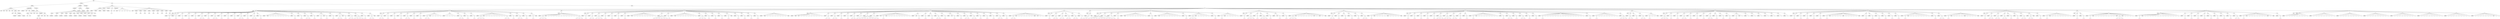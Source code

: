 graph Tree {
	"t0" [label = "TEI"];
	"t1" [label = "teiHeader"];
	"t2" [label = "fileDesc"];
	"t3" [label = "titleStmt"];
	"t4" [label = "title"];
	"t5" [label = "title"];
	"t6" [label = "title"];
	"t7" [label = "title"];
	"t8" [label = "title"];
	"t9" [label = "author"];
	"t10" [label = "idno"];
	"t11" [label = "idno"];
	"t12" [label = "persName"];
	"t13" [label = "forename"];
	"t14" [label = "nameLink"];
	"t15" [label = "surname"];
	"t16" [label = "editor"];
	"t17" [label = "publicationStmt"];
	"t18" [label = "publisher"];
	"t19" [label = "idno"];
	"t20" [label = "idno"];
	"t21" [label = "availability"];
	"t22" [label = "licence"];
	"t23" [label = "ab"];
	"t24" [label = "ref"];
	"t25" [label = "sourceDesc"];
	"t26" [label = "bibl"];
	"t27" [label = "name"];
	"t28" [label = "idno"];
	"t29" [label = "idno"];
	"t30" [label = "availability"];
	"t31" [label = "licence"];
	"t32" [label = "ab"];
	"t33" [label = "ref"];
	"t34" [label = "bibl"];
	"t35" [label = "date"];
	"t36" [label = "date"];
	"t37" [label = "idno"];
	"t38" [label = "profileDesc"];
	"t39" [label = "particDesc"];
	"t40" [label = "listPerson"];
	"t41" [label = "person"];
	"t42" [label = "persName"];
	"t43" [label = "person"];
	"t44" [label = "persName"];
	"t45" [label = "person"];
	"t46" [label = "persName"];
	"t47" [label = "person"];
	"t48" [label = "persName"];
	"t49" [label = "person"];
	"t50" [label = "persName"];
	"t51" [label = "person"];
	"t52" [label = "persName"];
	"t53" [label = "person"];
	"t54" [label = "persName"];
	"t55" [label = "person"];
	"t56" [label = "persName"];
	"t57" [label = "person"];
	"t58" [label = "persName"];
	"t59" [label = "person"];
	"t60" [label = "persName"];
	"t61" [label = "textClass"];
	"t62" [label = "keywords"];
	"t63" [label = "term"];
	"t64" [label = "term"];
	"t65" [label = "classCode"];
	"t66" [label = "revisionDesc"];
	"t67" [label = "listChange"];
	"t68" [label = "change"];
	"t69" [label = "text"];
	"t70" [label = "front"];
	"t71" [label = "docTitle"];
	"t72" [label = "titlePart"];
	"t73" [label = "titlePart"];
	"t74" [label = "titlePart"];
	"t75" [label = "titlePart"];
	"t76" [label = "titlePart"];
	"t77" [label = "docDate"];
	"t78" [label = "docAuthor"];
	"t79" [label = "div"];
	"t80" [label = "div"];
	"t81" [label = "p"];
	"t82" [label = "performance"];
	"t83" [label = "ab"];
	"t84" [label = "div"];
	"t85" [label = "head"];
	"t86" [label = "p"];
	"t87" [label = "p"];
	"t88" [label = "p"];
	"t89" [label = "p"];
	"t90" [label = "p"];
	"t91" [label = "castList"];
	"t92" [label = "head"];
	"t93" [label = "castItem"];
	"t94" [label = "role"];
	"t95" [label = "castItem"];
	"t96" [label = "role"];
	"t97" [label = "castItem"];
	"t98" [label = "role"];
	"t99" [label = "castItem"];
	"t100" [label = "role"];
	"t101" [label = "castItem"];
	"t102" [label = "role"];
	"t103" [label = "castItem"];
	"t104" [label = "role"];
	"t105" [label = "castItem"];
	"t106" [label = "role"];
	"t107" [label = "castItem"];
	"t108" [label = "role"];
	"t109" [label = "castItem"];
	"t110" [label = "role"];
	"t111" [label = "body"];
	"t112" [label = "div"];
	"t113" [label = "head"];
	"t114" [label = "div"];
	"t115" [label = "head"];
	"t116" [label = "sp"];
	"t117" [label = "speaker"];
	"t118" [label = "p"];
	"t119" [label = "s"];
	"t120" [label = "sp"];
	"t121" [label = "speaker"];
	"t122" [label = "p"];
	"t123" [label = "s"];
	"t124" [label = "sp"];
	"t125" [label = "speaker"];
	"t126" [label = "p"];
	"t127" [label = "s"];
	"t128" [label = "sp"];
	"t129" [label = "speaker"];
	"t130" [label = "p"];
	"t131" [label = "s"];
	"t132" [label = "sp"];
	"t133" [label = "speaker"];
	"t134" [label = "p"];
	"t135" [label = "s"];
	"t136" [label = "sp"];
	"t137" [label = "speaker"];
	"t138" [label = "p"];
	"t139" [label = "s"];
	"t140" [label = "s"];
	"t141" [label = "sp"];
	"t142" [label = "speaker"];
	"t143" [label = "p"];
	"t144" [label = "s"];
	"t145" [label = "sp"];
	"t146" [label = "speaker"];
	"t147" [label = "p"];
	"t148" [label = "s"];
	"t149" [label = "s"];
	"t150" [label = "sp"];
	"t151" [label = "speaker"];
	"t152" [label = "p"];
	"t153" [label = "s"];
	"t154" [label = "sp"];
	"t155" [label = "speaker"];
	"t156" [label = "p"];
	"t157" [label = "s"];
	"t158" [label = "sp"];
	"t159" [label = "speaker"];
	"t160" [label = "p"];
	"t161" [label = "s"];
	"t162" [label = "sp"];
	"t163" [label = "speaker"];
	"t164" [label = "p"];
	"t165" [label = "s"];
	"t166" [label = "s"];
	"t167" [label = "sp"];
	"t168" [label = "speaker"];
	"t169" [label = "p"];
	"t170" [label = "s"];
	"t171" [label = "sp"];
	"t172" [label = "speaker"];
	"t173" [label = "p"];
	"t174" [label = "s"];
	"t175" [label = "s"];
	"t176" [label = "sp"];
	"t177" [label = "speaker"];
	"t178" [label = "p"];
	"t179" [label = "s"];
	"t180" [label = "sp"];
	"t181" [label = "speaker"];
	"t182" [label = "stage"];
	"t183" [label = "l"];
	"t184" [label = "l"];
	"t185" [label = "l"];
	"t186" [label = "l"];
	"t187" [label = "l"];
	"t188" [label = "l"];
	"t189" [label = "l"];
	"t190" [label = "l"];
	"t191" [label = "sp"];
	"t192" [label = "speaker"];
	"t193" [label = "p"];
	"t194" [label = "s"];
	"t195" [label = "sp"];
	"t196" [label = "speaker"];
	"t197" [label = "p"];
	"t198" [label = "s"];
	"t199" [label = "sp"];
	"t200" [label = "speaker"];
	"t201" [label = "p"];
	"t202" [label = "s"];
	"t203" [label = "s"];
	"t204" [label = "sp"];
	"t205" [label = "speaker"];
	"t206" [label = "p"];
	"t207" [label = "s"];
	"t208" [label = "sp"];
	"t209" [label = "speaker"];
	"t210" [label = "p"];
	"t211" [label = "s"];
	"t212" [label = "stage"];
	"t213" [label = "p"];
	"t214" [label = "s"];
	"t215" [label = "sp"];
	"t216" [label = "speaker"];
	"t217" [label = "p"];
	"t218" [label = "s"];
	"t219" [label = "sp"];
	"t220" [label = "speaker"];
	"t221" [label = "p"];
	"t222" [label = "s"];
	"t223" [label = "s"];
	"t224" [label = "stage"];
	"t225" [label = "p"];
	"t226" [label = "s"];
	"t227" [label = "sp"];
	"t228" [label = "speaker"];
	"t229" [label = "p"];
	"t230" [label = "s"];
	"t231" [label = "s"];
	"t232" [label = "sp"];
	"t233" [label = "speaker"];
	"t234" [label = "p"];
	"t235" [label = "s"];
	"t236" [label = "s"];
	"t237" [label = "s"];
	"t238" [label = "s"];
	"t239" [label = "sp"];
	"t240" [label = "speaker"];
	"t241" [label = "p"];
	"t242" [label = "s"];
	"t243" [label = "sp"];
	"t244" [label = "speaker"];
	"t245" [label = "p"];
	"t246" [label = "s"];
	"t247" [label = "s"];
	"t248" [label = "stage"];
	"t249" [label = "div"];
	"t250" [label = "head"];
	"t251" [label = "sp"];
	"t252" [label = "speaker"];
	"t253" [label = "p"];
	"t254" [label = "s"];
	"t255" [label = "s"];
	"t256" [label = "sp"];
	"t257" [label = "speaker"];
	"t258" [label = "p"];
	"t259" [label = "s"];
	"t260" [label = "sp"];
	"t261" [label = "speaker"];
	"t262" [label = "p"];
	"t263" [label = "s"];
	"t264" [label = "sp"];
	"t265" [label = "speaker"];
	"t266" [label = "p"];
	"t267" [label = "s"];
	"t268" [label = "sp"];
	"t269" [label = "speaker"];
	"t270" [label = "p"];
	"t271" [label = "s"];
	"t272" [label = "s"];
	"t273" [label = "sp"];
	"t274" [label = "speaker"];
	"t275" [label = "p"];
	"t276" [label = "s"];
	"t277" [label = "sp"];
	"t278" [label = "speaker"];
	"t279" [label = "p"];
	"t280" [label = "s"];
	"t281" [label = "sp"];
	"t282" [label = "speaker"];
	"t283" [label = "p"];
	"t284" [label = "s"];
	"t285" [label = "s"];
	"t286" [label = "stage"];
	"t287" [label = "l"];
	"t288" [label = "l"];
	"t289" [label = "l"];
	"t290" [label = "l"];
	"t291" [label = "sp"];
	"t292" [label = "speaker"];
	"t293" [label = "l"];
	"t294" [label = "l"];
	"t295" [label = "l"];
	"t296" [label = "l"];
	"t297" [label = "sp"];
	"t298" [label = "speaker"];
	"t299" [label = "p"];
	"t300" [label = "s"];
	"t301" [label = "s"];
	"t302" [label = "sp"];
	"t303" [label = "speaker"];
	"t304" [label = "p"];
	"t305" [label = "s"];
	"t306" [label = "sp"];
	"t307" [label = "speaker"];
	"t308" [label = "p"];
	"t309" [label = "s"];
	"t310" [label = "sp"];
	"t311" [label = "speaker"];
	"t312" [label = "p"];
	"t313" [label = "s"];
	"t314" [label = "s"];
	"t315" [label = "s"];
	"t316" [label = "stage"];
	"t317" [label = "l"];
	"t318" [label = "l"];
	"t319" [label = "l"];
	"t320" [label = "l"];
	"t321" [label = "l"];
	"t322" [label = "l"];
	"t323" [label = "l"];
	"t324" [label = "l"];
	"t325" [label = "p"];
	"t326" [label = "s"];
	"t327" [label = "s"];
	"t328" [label = "sp"];
	"t329" [label = "speaker"];
	"t330" [label = "p"];
	"t331" [label = "s"];
	"t332" [label = "sp"];
	"t333" [label = "speaker"];
	"t334" [label = "p"];
	"t335" [label = "s"];
	"t336" [label = "s"];
	"t337" [label = "sp"];
	"t338" [label = "speaker"];
	"t339" [label = "p"];
	"t340" [label = "s"];
	"t341" [label = "sp"];
	"t342" [label = "speaker"];
	"t343" [label = "p"];
	"t344" [label = "s"];
	"t345" [label = "stage"];
	"t346" [label = "div"];
	"t347" [label = "head"];
	"t348" [label = "sp"];
	"t349" [label = "speaker"];
	"t350" [label = "p"];
	"t351" [label = "s"];
	"t352" [label = "s"];
	"t353" [label = "s"];
	"t354" [label = "stage"];
	"t355" [label = "l"];
	"t356" [label = "l"];
	"t357" [label = "l"];
	"t358" [label = "l"];
	"t359" [label = "l"];
	"t360" [label = "l"];
	"t361" [label = "l"];
	"t362" [label = "l"];
	"t363" [label = "l"];
	"t364" [label = "l"];
	"t365" [label = "l"];
	"t366" [label = "l"];
	"t367" [label = "p"];
	"t368" [label = "s"];
	"t369" [label = "s"];
	"t370" [label = "s"];
	"t371" [label = "div"];
	"t372" [label = "head"];
	"t373" [label = "sp"];
	"t374" [label = "speaker"];
	"t375" [label = "p"];
	"t376" [label = "s"];
	"t377" [label = "sp"];
	"t378" [label = "speaker"];
	"t379" [label = "p"];
	"t380" [label = "s"];
	"t381" [label = "s"];
	"t382" [label = "sp"];
	"t383" [label = "speaker"];
	"t384" [label = "p"];
	"t385" [label = "s"];
	"t386" [label = "s"];
	"t387" [label = "s"];
	"t388" [label = "sp"];
	"t389" [label = "speaker"];
	"t390" [label = "p"];
	"t391" [label = "s"];
	"t392" [label = "sp"];
	"t393" [label = "speaker"];
	"t394" [label = "p"];
	"t395" [label = "s"];
	"t396" [label = "sp"];
	"t397" [label = "speaker"];
	"t398" [label = "p"];
	"t399" [label = "s"];
	"t400" [label = "sp"];
	"t401" [label = "speaker"];
	"t402" [label = "p"];
	"t403" [label = "s"];
	"t404" [label = "sp"];
	"t405" [label = "speaker"];
	"t406" [label = "stage"];
	"t407" [label = "l"];
	"t408" [label = "l"];
	"t409" [label = "l"];
	"t410" [label = "l"];
	"t411" [label = "l"];
	"t412" [label = "l"];
	"t413" [label = "l"];
	"t414" [label = "l"];
	"t415" [label = "l"];
	"t416" [label = "sp"];
	"t417" [label = "speaker"];
	"t418" [label = "p"];
	"t419" [label = "s"];
	"t420" [label = "s"];
	"t421" [label = "s"];
	"t422" [label = "s"];
	"t423" [label = "s"];
	"t424" [label = "s"];
	"t425" [label = "sp"];
	"t426" [label = "speaker"];
	"t427" [label = "p"];
	"t428" [label = "s"];
	"t429" [label = "sp"];
	"t430" [label = "speaker"];
	"t431" [label = "stage"];
	"t432" [label = "l"];
	"t433" [label = "l"];
	"t434" [label = "l"];
	"t435" [label = "l"];
	"t436" [label = "l"];
	"t437" [label = "l"];
	"t438" [label = "l"];
	"t439" [label = "l"];
	"t440" [label = "sp"];
	"t441" [label = "speaker"];
	"t442" [label = "p"];
	"t443" [label = "s"];
	"t444" [label = "s"];
	"t445" [label = "s"];
	"t446" [label = "sp"];
	"t447" [label = "speaker"];
	"t448" [label = "p"];
	"t449" [label = "s"];
	"t450" [label = "sp"];
	"t451" [label = "speaker"];
	"t452" [label = "p"];
	"t453" [label = "s"];
	"t454" [label = "sp"];
	"t455" [label = "speaker"];
	"t456" [label = "p"];
	"t457" [label = "s"];
	"t458" [label = "sp"];
	"t459" [label = "speaker"];
	"t460" [label = "p"];
	"t461" [label = "s"];
	"t462" [label = "stage"];
	"t463" [label = "sp"];
	"t464" [label = "speaker"];
	"t465" [label = "p"];
	"t466" [label = "s"];
	"t467" [label = "sp"];
	"t468" [label = "speaker"];
	"t469" [label = "p"];
	"t470" [label = "s"];
	"t471" [label = "sp"];
	"t472" [label = "speaker"];
	"t473" [label = "p"];
	"t474" [label = "s"];
	"t475" [label = "sp"];
	"t476" [label = "speaker"];
	"t477" [label = "p"];
	"t478" [label = "s"];
	"t479" [label = "sp"];
	"t480" [label = "speaker"];
	"t481" [label = "stage"];
	"t482" [label = "l"];
	"t483" [label = "l"];
	"t484" [label = "l"];
	"t485" [label = "l"];
	"t486" [label = "l"];
	"t487" [label = "l"];
	"t488" [label = "l"];
	"t489" [label = "l"];
	"t490" [label = "stage"];
	"t491" [label = "div"];
	"t492" [label = "head"];
	"t493" [label = "sp"];
	"t494" [label = "speaker"];
	"t495" [label = "stage"];
	"t496" [label = "note"];
	"t497" [label = "l"];
	"t498" [label = "l"];
	"t499" [label = "l"];
	"t500" [label = "l"];
	"t501" [label = "l"];
	"t502" [label = "l"];
	"t503" [label = "l"];
	"t504" [label = "l"];
	"t505" [label = "l"];
	"t506" [label = "sp"];
	"t507" [label = "speaker"];
	"t508" [label = "p"];
	"t509" [label = "s"];
	"t510" [label = "s"];
	"t511" [label = "sp"];
	"t512" [label = "speaker"];
	"t513" [label = "p"];
	"t514" [label = "s"];
	"t515" [label = "s"];
	"t516" [label = "sp"];
	"t517" [label = "speaker"];
	"t518" [label = "p"];
	"t519" [label = "s"];
	"t520" [label = "sp"];
	"t521" [label = "speaker"];
	"t522" [label = "p"];
	"t523" [label = "s"];
	"t524" [label = "sp"];
	"t525" [label = "speaker"];
	"t526" [label = "p"];
	"t527" [label = "s"];
	"t528" [label = "s"];
	"t529" [label = "sp"];
	"t530" [label = "speaker"];
	"t531" [label = "p"];
	"t532" [label = "s"];
	"t533" [label = "sp"];
	"t534" [label = "speaker"];
	"t535" [label = "p"];
	"t536" [label = "s"];
	"t537" [label = "s"];
	"t538" [label = "s"];
	"t539" [label = "s"];
	"t540" [label = "s"];
	"t541" [label = "s"];
	"t542" [label = "s"];
	"t543" [label = "sp"];
	"t544" [label = "speaker"];
	"t545" [label = "p"];
	"t546" [label = "s"];
	"t547" [label = "sp"];
	"t548" [label = "speaker"];
	"t549" [label = "note"];
	"t550" [label = "p"];
	"t551" [label = "s"];
	"t552" [label = "stage"];
	"t553" [label = "l"];
	"t554" [label = "l"];
	"t555" [label = "l"];
	"t556" [label = "l"];
	"t557" [label = "l"];
	"t558" [label = "l"];
	"t559" [label = "l"];
	"t560" [label = "l"];
	"t561" [label = "l"];
	"t562" [label = "sp"];
	"t563" [label = "speaker"];
	"t564" [label = "note"];
	"t565" [label = "p"];
	"t566" [label = "s"];
	"t567" [label = "sp"];
	"t568" [label = "speaker"];
	"t569" [label = "p"];
	"t570" [label = "s"];
	"t571" [label = "sp"];
	"t572" [label = "speaker"];
	"t573" [label = "p"];
	"t574" [label = "s"];
	"t575" [label = "sp"];
	"t576" [label = "speaker"];
	"t577" [label = "p"];
	"t578" [label = "s"];
	"t579" [label = "s"];
	"t580" [label = "sp"];
	"t581" [label = "speaker"];
	"t582" [label = "p"];
	"t583" [label = "s"];
	"t584" [label = "sp"];
	"t585" [label = "speaker"];
	"t586" [label = "note"];
	"t587" [label = "p"];
	"t588" [label = "s"];
	"t589" [label = "sp"];
	"t590" [label = "speaker"];
	"t591" [label = "p"];
	"t592" [label = "s"];
	"t593" [label = "sp"];
	"t594" [label = "speaker"];
	"t595" [label = "p"];
	"t596" [label = "s"];
	"t597" [label = "s"];
	"t598" [label = "sp"];
	"t599" [label = "speaker"];
	"t600" [label = "p"];
	"t601" [label = "s"];
	"t602" [label = "s"];
	"t603" [label = "sp"];
	"t604" [label = "speaker"];
	"t605" [label = "p"];
	"t606" [label = "s"];
	"t607" [label = "sp"];
	"t608" [label = "speaker"];
	"t609" [label = "p"];
	"t610" [label = "s"];
	"t611" [label = "sp"];
	"t612" [label = "speaker"];
	"t613" [label = "p"];
	"t614" [label = "s"];
	"t615" [label = "sp"];
	"t616" [label = "speaker"];
	"t617" [label = "p"];
	"t618" [label = "s"];
	"t619" [label = "s"];
	"t620" [label = "sp"];
	"t621" [label = "speaker"];
	"t622" [label = "p"];
	"t623" [label = "s"];
	"t624" [label = "sp"];
	"t625" [label = "speaker"];
	"t626" [label = "p"];
	"t627" [label = "s"];
	"t628" [label = "s"];
	"t629" [label = "stage"];
	"t630" [label = "l"];
	"t631" [label = "l"];
	"t632" [label = "l"];
	"t633" [label = "l"];
	"t634" [label = "l"];
	"t635" [label = "l"];
	"t636" [label = "stage"];
	"t637" [label = "note"];
	"t638" [label = "l"];
	"t639" [label = "l"];
	"t640" [label = "div"];
	"t641" [label = "head"];
	"t642" [label = "sp"];
	"t643" [label = "speaker"];
	"t644" [label = "p"];
	"t645" [label = "s"];
	"t646" [label = "sp"];
	"t647" [label = "speaker"];
	"t648" [label = "p"];
	"t649" [label = "s"];
	"t650" [label = "s"];
	"t651" [label = "sp"];
	"t652" [label = "speaker"];
	"t653" [label = "p"];
	"t654" [label = "s"];
	"t655" [label = "s"];
	"t656" [label = "sp"];
	"t657" [label = "speaker"];
	"t658" [label = "p"];
	"t659" [label = "s"];
	"t660" [label = "s"];
	"t661" [label = "sp"];
	"t662" [label = "speaker"];
	"t663" [label = "p"];
	"t664" [label = "s"];
	"t665" [label = "s"];
	"t666" [label = "sp"];
	"t667" [label = "speaker"];
	"t668" [label = "p"];
	"t669" [label = "s"];
	"t670" [label = "div"];
	"t671" [label = "head"];
	"t672" [label = "sp"];
	"t673" [label = "speaker"];
	"t674" [label = "p"];
	"t675" [label = "s"];
	"t676" [label = "s"];
	"t677" [label = "stage"];
	"t678" [label = "div"];
	"t679" [label = "head"];
	"t680" [label = "sp"];
	"t681" [label = "speaker"];
	"t682" [label = "p"];
	"t683" [label = "s"];
	"t684" [label = "s"];
	"t685" [label = "s"];
	"t686" [label = "s"];
	"t687" [label = "s"];
	"t688" [label = "s"];
	"t689" [label = "s"];
	"t690" [label = "s"];
	"t691" [label = "sp"];
	"t692" [label = "speaker"];
	"t693" [label = "p"];
	"t694" [label = "s"];
	"t695" [label = "s"];
	"t696" [label = "sp"];
	"t697" [label = "speaker"];
	"t698" [label = "p"];
	"t699" [label = "s"];
	"t700" [label = "sp"];
	"t701" [label = "speaker"];
	"t702" [label = "p"];
	"t703" [label = "s"];
	"t704" [label = "sp"];
	"t705" [label = "speaker"];
	"t706" [label = "stage"];
	"t707" [label = "l"];
	"t708" [label = "l"];
	"t709" [label = "l"];
	"t710" [label = "l"];
	"t711" [label = "l"];
	"t712" [label = "l"];
	"t713" [label = "l"];
	"t714" [label = "l"];
	"t715" [label = "sp"];
	"t716" [label = "speaker"];
	"t717" [label = "p"];
	"t718" [label = "s"];
	"t719" [label = "sp"];
	"t720" [label = "speaker"];
	"t721" [label = "stage"];
	"t722" [label = "l"];
	"t723" [label = "l"];
	"t724" [label = "l"];
	"t725" [label = "l"];
	"t726" [label = "l"];
	"t727" [label = "l"];
	"t728" [label = "l"];
	"t729" [label = "l"];
	"t730" [label = "sp"];
	"t731" [label = "speaker"];
	"t732" [label = "p"];
	"t733" [label = "s"];
	"t734" [label = "sp"];
	"t735" [label = "speaker"];
	"t736" [label = "p"];
	"t737" [label = "s"];
	"t738" [label = "s"];
	"t739" [label = "s"];
	"t740" [label = "stage"];
	"t741" [label = "l"];
	"t742" [label = "l"];
	"t743" [label = "l"];
	"t744" [label = "l"];
	"t745" [label = "l"];
	"t746" [label = "sp"];
	"t747" [label = "speaker"];
	"t748" [label = "p"];
	"t749" [label = "s"];
	"t750" [label = "sp"];
	"t751" [label = "speaker"];
	"t752" [label = "p"];
	"t753" [label = "s"];
	"t754" [label = "stage"];
	"t755" [label = "l"];
	"t756" [label = "l"];
	"t757" [label = "l"];
	"t758" [label = "l"];
	"t759" [label = "l"];
	"t760" [label = "div"];
	"t761" [label = "head"];
	"t762" [label = "sp"];
	"t763" [label = "speaker"];
	"t764" [label = "p"];
	"t765" [label = "s"];
	"t766" [label = "sp"];
	"t767" [label = "speaker"];
	"t768" [label = "p"];
	"t769" [label = "s"];
	"t770" [label = "s"];
	"t771" [label = "s"];
	"t772" [label = "sp"];
	"t773" [label = "speaker"];
	"t774" [label = "p"];
	"t775" [label = "s"];
	"t776" [label = "sp"];
	"t777" [label = "speaker"];
	"t778" [label = "p"];
	"t779" [label = "s"];
	"t780" [label = "s"];
	"t781" [label = "s"];
	"t782" [label = "sp"];
	"t783" [label = "speaker"];
	"t784" [label = "p"];
	"t785" [label = "s"];
	"t786" [label = "sp"];
	"t787" [label = "speaker"];
	"t788" [label = "note"];
	"t789" [label = "p"];
	"t790" [label = "s"];
	"t791" [label = "sp"];
	"t792" [label = "speaker"];
	"t793" [label = "p"];
	"t794" [label = "s"];
	"t795" [label = "sp"];
	"t796" [label = "speaker"];
	"t797" [label = "p"];
	"t798" [label = "s"];
	"t799" [label = "s"];
	"t800" [label = "s"];
	"t801" [label = "stage"];
	"t802" [label = "l"];
	"t803" [label = "l"];
	"t804" [label = "l"];
	"t805" [label = "l"];
	"t806" [label = "l"];
	"t807" [label = "l"];
	"t808" [label = "note"];
	"t809" [label = "l"];
	"t810" [label = "stage"];
	"t811" [label = "l"];
	"t812" [label = "stage"];
	"t813" [label = "div"];
	"t814" [label = "head"];
	"t815" [label = "sp"];
	"t816" [label = "speaker"];
	"t817" [label = "p"];
	"t818" [label = "s"];
	"t819" [label = "s"];
	"t820" [label = "sp"];
	"t821" [label = "speaker"];
	"t822" [label = "p"];
	"t823" [label = "s"];
	"t824" [label = "sp"];
	"t825" [label = "speaker"];
	"t826" [label = "p"];
	"t827" [label = "s"];
	"t828" [label = "sp"];
	"t829" [label = "speaker"];
	"t830" [label = "p"];
	"t831" [label = "s"];
	"t832" [label = "sp"];
	"t833" [label = "speaker"];
	"t834" [label = "p"];
	"t835" [label = "s"];
	"t836" [label = "sp"];
	"t837" [label = "speaker"];
	"t838" [label = "p"];
	"t839" [label = "s"];
	"t840" [label = "s"];
	"t841" [label = "sp"];
	"t842" [label = "speaker"];
	"t843" [label = "p"];
	"t844" [label = "s"];
	"t845" [label = "stage"];
	"t846" [label = "l"];
	"t847" [label = "l"];
	"t848" [label = "l"];
	"t849" [label = "l"];
	"t850" [label = "stage"];
	"t851" [label = "l"];
	"t852" [label = "l"];
	"t853" [label = "l"];
	"t854" [label = "l"];
	"t855" [label = "stage"];
	"t856" [label = "div"];
	"t857" [label = "head"];
	"t858" [label = "sp"];
	"t859" [label = "speaker"];
	"t860" [label = "p"];
	"t861" [label = "s"];
	"t862" [label = "sp"];
	"t863" [label = "speaker"];
	"t864" [label = "p"];
	"t865" [label = "s"];
	"t866" [label = "sp"];
	"t867" [label = "speaker"];
	"t868" [label = "p"];
	"t869" [label = "s"];
	"t870" [label = "sp"];
	"t871" [label = "speaker"];
	"t872" [label = "p"];
	"t873" [label = "s"];
	"t874" [label = "sp"];
	"t875" [label = "speaker"];
	"t876" [label = "p"];
	"t877" [label = "s"];
	"t878" [label = "sp"];
	"t879" [label = "speaker"];
	"t880" [label = "p"];
	"t881" [label = "s"];
	"t882" [label = "s"];
	"t883" [label = "s"];
	"t884" [label = "sp"];
	"t885" [label = "speaker"];
	"t886" [label = "p"];
	"t887" [label = "s"];
	"t888" [label = "s"];
	"t889" [label = "s"];
	"t890" [label = "sp"];
	"t891" [label = "speaker"];
	"t892" [label = "p"];
	"t893" [label = "s"];
	"t894" [label = "s"];
	"t895" [label = "sp"];
	"t896" [label = "speaker"];
	"t897" [label = "p"];
	"t898" [label = "s"];
	"t899" [label = "sp"];
	"t900" [label = "speaker"];
	"t901" [label = "p"];
	"t902" [label = "s"];
	"t903" [label = "sp"];
	"t904" [label = "speaker"];
	"t905" [label = "p"];
	"t906" [label = "s"];
	"t907" [label = "stage"];
	"t908" [label = "l"];
	"t909" [label = "l"];
	"t910" [label = "l"];
	"t911" [label = "l"];
	"t912" [label = "l"];
	"t913" [label = "l"];
	"t914" [label = "l"];
	"t915" [label = "l"];
	"t916" [label = "sp"];
	"t917" [label = "speaker"];
	"t918" [label = "p"];
	"t919" [label = "s"];
	"t920" [label = "sp"];
	"t921" [label = "speaker"];
	"t922" [label = "p"];
	"t923" [label = "s"];
	"t924" [label = "s"];
	"t925" [label = "sp"];
	"t926" [label = "speaker"];
	"t927" [label = "p"];
	"t928" [label = "s"];
	"t929" [label = "sp"];
	"t930" [label = "speaker"];
	"t931" [label = "p"];
	"t932" [label = "s"];
	"t933" [label = "s"];
	"t934" [label = "sp"];
	"t935" [label = "speaker"];
	"t936" [label = "p"];
	"t937" [label = "s"];
	"t938" [label = "sp"];
	"t939" [label = "speaker"];
	"t940" [label = "p"];
	"t941" [label = "s"];
	"t942" [label = "sp"];
	"t943" [label = "speaker"];
	"t944" [label = "p"];
	"t945" [label = "s"];
	"t946" [label = "l"];
	"t947" [label = "l"];
	"t948" [label = "l"];
	"t949" [label = "l"];
	"t950" [label = "l"];
	"t951" [label = "l"];
	"t952" [label = "l"];
	"t953" [label = "l"];
	"t954" [label = "l"];
	"t955" [label = "l"];
	"t956" [label = "l"];
	"t957" [label = "l"];
	"t958" [label = "l"];
	"t959" [label = "l"];
	"t960" [label = "l"];
	"t961" [label = "l"];
	"t962" [label = "sp"];
	"t963" [label = "speaker"];
	"t964" [label = "p"];
	"t965" [label = "s"];
	"t966" [label = "sp"];
	"t967" [label = "speaker"];
	"t968" [label = "p"];
	"t969" [label = "s"];
	"t970" [label = "l"];
	"t971" [label = "l"];
	"t972" [label = "l"];
	"t973" [label = "l"];
	"t974" [label = "l"];
	"t975" [label = "l"];
	"t976" [label = "l"];
	"t977" [label = "l"];
	"t978" [label = "sp"];
	"t979" [label = "speaker"];
	"t980" [label = "p"];
	"t981" [label = "s"];
	"t982" [label = "s"];
	"t983" [label = "s"];
	"t984" [label = "div"];
	"t985" [label = "head"];
	"t986" [label = "sp"];
	"t987" [label = "speaker"];
	"t988" [label = "p"];
	"t989" [label = "s"];
	"t990" [label = "s"];
	"t991" [label = "sp"];
	"t992" [label = "speaker"];
	"t993" [label = "p"];
	"t994" [label = "s"];
	"t995" [label = "sp"];
	"t996" [label = "speaker"];
	"t997" [label = "p"];
	"t998" [label = "s"];
	"t999" [label = "s"];
	"t1000" [label = "sp"];
	"t1001" [label = "speaker"];
	"t1002" [label = "p"];
	"t1003" [label = "s"];
	"t1004" [label = "l"];
	"t1005" [label = "l"];
	"t1006" [label = "stage"];
	"t1007" [label = "div"];
	"t1008" [label = "head"];
	"t1009" [label = "sp"];
	"t1010" [label = "speaker"];
	"t1011" [label = "p"];
	"t1012" [label = "s"];
	"t1013" [label = "s"];
	"t1014" [label = "s"];
	"t1015" [label = "sp"];
	"t1016" [label = "speaker"];
	"t1017" [label = "p"];
	"t1018" [label = "s"];
	"t1019" [label = "sp"];
	"t1020" [label = "speaker"];
	"t1021" [label = "p"];
	"t1022" [label = "s"];
	"t1023" [label = "sp"];
	"t1024" [label = "speaker"];
	"t1025" [label = "p"];
	"t1026" [label = "s"];
	"t1027" [label = "s"];
	"t1028" [label = "sp"];
	"t1029" [label = "speaker"];
	"t1030" [label = "p"];
	"t1031" [label = "s"];
	"t1032" [label = "sp"];
	"t1033" [label = "speaker"];
	"t1034" [label = "p"];
	"t1035" [label = "s"];
	"t1036" [label = "sp"];
	"t1037" [label = "speaker"];
	"t1038" [label = "p"];
	"t1039" [label = "s"];
	"t1040" [label = "sp"];
	"t1041" [label = "speaker"];
	"t1042" [label = "p"];
	"t1043" [label = "s"];
	"t1044" [label = "s"];
	"t1045" [label = "sp"];
	"t1046" [label = "speaker"];
	"t1047" [label = "p"];
	"t1048" [label = "s"];
	"t1049" [label = "sp"];
	"t1050" [label = "speaker"];
	"t1051" [label = "p"];
	"t1052" [label = "s"];
	"t1053" [label = "sp"];
	"t1054" [label = "speaker"];
	"t1055" [label = "p"];
	"t1056" [label = "s"];
	"t1057" [label = "sp"];
	"t1058" [label = "speaker"];
	"t1059" [label = "p"];
	"t1060" [label = "s"];
	"t1061" [label = "stage"];
	"t1062" [label = "l"];
	"t1063" [label = "sp"];
	"t1064" [label = "speaker"];
	"t1065" [label = "l"];
	"t1066" [label = "sp"];
	"t1067" [label = "speaker"];
	"t1068" [label = "l"];
	"t1069" [label = "sp"];
	"t1070" [label = "speaker"];
	"t1071" [label = "l"];
	"t1072" [label = "sp"];
	"t1073" [label = "speaker"];
	"t1074" [label = "l"];
	"t1075" [label = "sp"];
	"t1076" [label = "speaker"];
	"t1077" [label = "l"];
	"t1078" [label = "sp"];
	"t1079" [label = "speaker"];
	"t1080" [label = "l"];
	"t1081" [label = "sp"];
	"t1082" [label = "speaker"];
	"t1083" [label = "l"];
	"t1084" [label = "div"];
	"t1085" [label = "head"];
	"t1086" [label = "sp"];
	"t1087" [label = "speaker"];
	"t1088" [label = "p"];
	"t1089" [label = "s"];
	"t1090" [label = "sp"];
	"t1091" [label = "speaker"];
	"t1092" [label = "p"];
	"t1093" [label = "s"];
	"t1094" [label = "sp"];
	"t1095" [label = "speaker"];
	"t1096" [label = "p"];
	"t1097" [label = "s"];
	"t1098" [label = "sp"];
	"t1099" [label = "speaker"];
	"t1100" [label = "p"];
	"t1101" [label = "s"];
	"t1102" [label = "sp"];
	"t1103" [label = "speaker"];
	"t1104" [label = "p"];
	"t1105" [label = "s"];
	"t1106" [label = "sp"];
	"t1107" [label = "speaker"];
	"t1108" [label = "p"];
	"t1109" [label = "s"];
	"t1110" [label = "stage"];
	"t1111" [label = "l"];
	"t1112" [label = "l"];
	"t1113" [label = "l"];
	"t1114" [label = "l"];
	"t1115" [label = "stage"];
	"t1116" [label = "l"];
	"t1117" [label = "l"];
	"t1118" [label = "l"];
	"t1119" [label = "l"];
	"t1120" [label = "l"];
	"t1121" [label = "stage"];
	"t1122" [label = "sp"];
	"t1123" [label = "speaker"];
	"t1124" [label = "p"];
	"t1125" [label = "s"];
	"t1126" [label = "sp"];
	"t1127" [label = "speaker"];
	"t1128" [label = "p"];
	"t1129" [label = "s"];
	"t1130" [label = "sp"];
	"t1131" [label = "speaker"];
	"t1132" [label = "p"];
	"t1133" [label = "s"];
	"t1134" [label = "sp"];
	"t1135" [label = "speaker"];
	"t1136" [label = "p"];
	"t1137" [label = "s"];
	"t1138" [label = "sp"];
	"t1139" [label = "speaker"];
	"t1140" [label = "p"];
	"t1141" [label = "s"];
	"t1142" [label = "sp"];
	"t1143" [label = "speaker"];
	"t1144" [label = "p"];
	"t1145" [label = "s"];
	"t1146" [label = "sp"];
	"t1147" [label = "speaker"];
	"t1148" [label = "p"];
	"t1149" [label = "s"];
	"t1150" [label = "stage"];
	"t1151" [label = "l"];
	"t1152" [label = "l"];
	"t1153" [label = "l"];
	"t1154" [label = "l"];
	"t1155" [label = "l"];
	"t1156" [label = "l"];
	"t1157" [label = "l"];
	"t1158" [label = "l"];
	"t1159" [label = "sp"];
	"t1160" [label = "speaker"];
	"t1161" [label = "p"];
	"t1162" [label = "s"];
	"t1163" [label = "sp"];
	"t1164" [label = "speaker"];
	"t1165" [label = "p"];
	"t1166" [label = "s"];
	"t1167" [label = "s"];
	"t1168" [label = "sp"];
	"t1169" [label = "speaker"];
	"t1170" [label = "p"];
	"t1171" [label = "s"];
	"t1172" [label = "stage"];
	"t1173" [label = "l"];
	"t1174" [label = "l"];
	"t1175" [label = "l"];
	"t1176" [label = "l"];
	"t1177" [label = "stage"];
	"t1178" [label = "l"];
	"t1179" [label = "l"];
	"t1180" [label = "l"];
	"t1181" [label = "l"];
	"t1182" [label = "stage"];
	"t1183" [label = "div"];
	"t1184" [label = "head"];
	"t1185" [label = "sp"];
	"t1186" [label = "speaker"];
	"t1187" [label = "p"];
	"t1188" [label = "s"];
	"t1189" [label = "sp"];
	"t1190" [label = "speaker"];
	"t1191" [label = "p"];
	"t1192" [label = "s"];
	"t1193" [label = "s"];
	"t1194" [label = "sp"];
	"t1195" [label = "speaker"];
	"t1196" [label = "p"];
	"t1197" [label = "s"];
	"t1198" [label = "s"];
	"t1199" [label = "sp"];
	"t1200" [label = "speaker"];
	"t1201" [label = "p"];
	"t1202" [label = "s"];
	"t1203" [label = "s"];
	"t1204" [label = "sp"];
	"t1205" [label = "speaker"];
	"t1206" [label = "p"];
	"t1207" [label = "s"];
	"t1208" [label = "sp"];
	"t1209" [label = "speaker"];
	"t1210" [label = "p"];
	"t1211" [label = "s"];
	"t1212" [label = "sp"];
	"t1213" [label = "speaker"];
	"t1214" [label = "p"];
	"t1215" [label = "s"];
	"t1216" [label = "s"];
	"t1217" [label = "sp"];
	"t1218" [label = "speaker"];
	"t1219" [label = "p"];
	"t1220" [label = "s"];
	"t1221" [label = "s"];
	"t1222" [label = "stage"];
	"t1223" [label = "sp"];
	"t1224" [label = "speaker"];
	"t1225" [label = "p"];
	"t1226" [label = "s"];
	"t1227" [label = "sp"];
	"t1228" [label = "speaker"];
	"t1229" [label = "p"];
	"t1230" [label = "s"];
	"t1231" [label = "stage"];
	"t1232" [label = "l"];
	"t1233" [label = "l"];
	"t1234" [label = "l"];
	"t1235" [label = "l"];
	"t1236" [label = "l"];
	"t1237" [label = "l"];
	"t1238" [label = "l"];
	"t1239" [label = "l"];
	"t1240" [label = "div"];
	"t1241" [label = "head"];
	"t1242" [label = "sp"];
	"t1243" [label = "speaker"];
	"t1244" [label = "p"];
	"t1245" [label = "s"];
	"t1246" [label = "sp"];
	"t1247" [label = "speaker"];
	"t1248" [label = "p"];
	"t1249" [label = "s"];
	"t1250" [label = "sp"];
	"t1251" [label = "speaker"];
	"t1252" [label = "p"];
	"t1253" [label = "s"];
	"t1254" [label = "stage"];
	"t1255" [label = "l"];
	"t1256" [label = "l"];
	"t1257" [label = "l"];
	"t1258" [label = "l"];
	"t1259" [label = "l"];
	"t1260" [label = "l"];
	"t1261" [label = "l"];
	"t1262" [label = "l"];
	"t1263" [label = "stage"];
	"t1264" [label = "p"];
	"t1265" [label = "s"];
	"t1266" [label = "s"];
	"t1267" [label = "s"];
	"t1268" [label = "stage"];
	"t1269" [label = "l"];
	"t1270" [label = "l"];
	"t1271" [label = "l"];
	"t1272" [label = "l"];
	"t1273" [label = "div"];
	"t1274" [label = "head"];
	"t1275" [label = "sp"];
	"t1276" [label = "speaker"];
	"t1277" [label = "p"];
	"t1278" [label = "s"];
	"t1279" [label = "stage"];
	"t1280" [label = "l"];
	"t1281" [label = "l"];
	"t1282" [label = "l"];
	"t1283" [label = "l"];
	"t1284" [label = "l"];
	"t1285" [label = "l"];
	"t1286" [label = "l"];
	"t1287" [label = "l"];
	"t1288" [label = "l"];
	"t1289" [label = "l"];
	"t1290" [label = "l"];
	"t1291" [label = "l"];
	"t1292" [label = "l"];
	"t1293" [label = "l"];
	"t1294" [label = "sp"];
	"t1295" [label = "speaker"];
	"t1296" [label = "p"];
	"t1297" [label = "s"];
	"t1298" [label = "sp"];
	"t1299" [label = "speaker"];
	"t1300" [label = "p"];
	"t1301" [label = "s"];
	"t1302" [label = "sp"];
	"t1303" [label = "speaker"];
	"t1304" [label = "p"];
	"t1305" [label = "s"];
	"t1306" [label = "sp"];
	"t1307" [label = "speaker"];
	"t1308" [label = "p"];
	"t1309" [label = "s"];
	"t1310" [label = "sp"];
	"t1311" [label = "speaker"];
	"t1312" [label = "p"];
	"t1313" [label = "s"];
	"t1314" [label = "sp"];
	"t1315" [label = "speaker"];
	"t1316" [label = "p"];
	"t1317" [label = "s"];
	"t1318" [label = "sp"];
	"t1319" [label = "speaker"];
	"t1320" [label = "p"];
	"t1321" [label = "s"];
	"t1322" [label = "sp"];
	"t1323" [label = "speaker"];
	"t1324" [label = "p"];
	"t1325" [label = "s"];
	"t1326" [label = "sp"];
	"t1327" [label = "speaker"];
	"t1328" [label = "p"];
	"t1329" [label = "s"];
	"t1330" [label = "s"];
	"t1331" [label = "sp"];
	"t1332" [label = "speaker"];
	"t1333" [label = "p"];
	"t1334" [label = "s"];
	"t1335" [label = "stage"];
	"t1336" [label = "l"];
	"t1337" [label = "l"];
	"t1338" [label = "l"];
	"t1339" [label = "l"];
	"t1340" [label = "l"];
	"t1341" [label = "l"];
	"t1342" [label = "l"];
	"t1343" [label = "stage"];
	"t1344" [label = "l"];
	"t1345" [label = "stage"];
	"t1346" [label = "sp"];
	"t1347" [label = "speaker"];
	"t1348" [label = "p"];
	"t1349" [label = "s"];
	"t1350" [label = "div"];
	"t1351" [label = "head"];
	"t1352" [label = "stage"];
	"t1353" [label = "sp"];
	"t1354" [label = "speaker"];
	"t1355" [label = "l"];
	"t1356" [label = "l"];
	"t1357" [label = "l"];
	"t1358" [label = "l"];
	"t1359" [label = "l"];
	"t1360" [label = "l"];
	"t1361" [label = "l"];
	"t1362" [label = "l"];
	"t1363" [label = "l"];
	"t1364" [label = "sp"];
	"t1365" [label = "speaker"];
	"t1366" [label = "l"];
	"t1367" [label = "l"];
	"t1368" [label = "l"];
	"t1369" [label = "l"];
	"t1370" [label = "l"];
	"t1371" [label = "l"];
	"t1372" [label = "l"];
	"t1373" [label = "l"];
	"t1374" [label = "l"];
	"t1375" [label = "sp"];
	"t1376" [label = "speaker"];
	"t1377" [label = "l"];
	"t1378" [label = "l"];
	"t1379" [label = "l"];
	"t1380" [label = "l"];
	"t1381" [label = "l"];
	"t1382" [label = "l"];
	"t1383" [label = "l"];
	"t1384" [label = "l"];
	"t1385" [label = "l"];
	"t1386" [label = "sp"];
	"t1387" [label = "speaker"];
	"t1388" [label = "l"];
	"t1389" [label = "l"];
	"t1390" [label = "l"];
	"t1391" [label = "l"];
	"t1392" [label = "l"];
	"t1393" [label = "l"];
	"t1394" [label = "l"];
	"t1395" [label = "l"];
	"t1396" [label = "l"];
	"t1397" [label = "sp"];
	"t1398" [label = "speaker"];
	"t1399" [label = "l"];
	"t1400" [label = "l"];
	"t1401" [label = "l"];
	"t1402" [label = "l"];
	"t1403" [label = "l"];
	"t1404" [label = "l"];
	"t1405" [label = "l"];
	"t1406" [label = "l"];
	"t1407" [label = "l"];
	"t1408" [label = "sp"];
	"t1409" [label = "speaker"];
	"t1410" [label = "l"];
	"t1411" [label = "l"];
	"t1412" [label = "l"];
	"t1413" [label = "l"];
	"t1414" [label = "l"];
	"t1415" [label = "l"];
	"t1416" [label = "l"];
	"t1417" [label = "l"];
	"t1418" [label = "l"];
	"t1419" [label = "sp"];
	"t1420" [label = "speaker"];
	"t1421" [label = "l"];
	"t1422" [label = "l"];
	"t1423" [label = "l"];
	"t1424" [label = "l"];
	"t1425" [label = "l"];
	"t1426" [label = "l"];
	"t1427" [label = "l"];
	"t1428" [label = "l"];
	"t1429" [label = "l"];
	"t1430" [label = "sp"];
	"t1431" [label = "speaker"];
	"t1432" [label = "l"];
	"t1433" [label = "l"];
	"t1434" [label = "l"];
	"t1435" [label = "l"];
	"t1436" [label = "l"];
	"t1437" [label = "l"];
	"t1438" [label = "l"];
	"t1439" [label = "note"];
	"t1440" [label = "l"];
	"t1441" [label = "l"];
	"t0" -- "t1";
	"t1" -- "t2";
	"t2" -- "t3";
	"t3" -- "t4";
	"t3" -- "t5";
	"t3" -- "t6";
	"t3" -- "t7";
	"t3" -- "t8";
	"t3" -- "t9";
	"t9" -- "t10";
	"t9" -- "t11";
	"t9" -- "t12";
	"t12" -- "t13";
	"t12" -- "t14";
	"t12" -- "t15";
	"t3" -- "t16";
	"t2" -- "t17";
	"t17" -- "t18";
	"t17" -- "t19";
	"t17" -- "t20";
	"t17" -- "t21";
	"t21" -- "t22";
	"t22" -- "t23";
	"t22" -- "t24";
	"t2" -- "t25";
	"t25" -- "t26";
	"t26" -- "t27";
	"t26" -- "t28";
	"t26" -- "t29";
	"t26" -- "t30";
	"t30" -- "t31";
	"t31" -- "t32";
	"t31" -- "t33";
	"t26" -- "t34";
	"t34" -- "t35";
	"t34" -- "t36";
	"t34" -- "t37";
	"t1" -- "t38";
	"t38" -- "t39";
	"t39" -- "t40";
	"t40" -- "t41";
	"t41" -- "t42";
	"t40" -- "t43";
	"t43" -- "t44";
	"t40" -- "t45";
	"t45" -- "t46";
	"t40" -- "t47";
	"t47" -- "t48";
	"t40" -- "t49";
	"t49" -- "t50";
	"t40" -- "t51";
	"t51" -- "t52";
	"t40" -- "t53";
	"t53" -- "t54";
	"t40" -- "t55";
	"t55" -- "t56";
	"t40" -- "t57";
	"t57" -- "t58";
	"t40" -- "t59";
	"t59" -- "t60";
	"t38" -- "t61";
	"t61" -- "t62";
	"t62" -- "t63";
	"t62" -- "t64";
	"t61" -- "t65";
	"t1" -- "t66";
	"t66" -- "t67";
	"t67" -- "t68";
	"t0" -- "t69";
	"t69" -- "t70";
	"t70" -- "t71";
	"t71" -- "t72";
	"t71" -- "t73";
	"t71" -- "t74";
	"t71" -- "t75";
	"t71" -- "t76";
	"t70" -- "t77";
	"t70" -- "t78";
	"t70" -- "t79";
	"t79" -- "t80";
	"t80" -- "t81";
	"t70" -- "t82";
	"t82" -- "t83";
	"t70" -- "t84";
	"t84" -- "t85";
	"t84" -- "t86";
	"t84" -- "t87";
	"t84" -- "t88";
	"t84" -- "t89";
	"t84" -- "t90";
	"t70" -- "t91";
	"t91" -- "t92";
	"t91" -- "t93";
	"t93" -- "t94";
	"t91" -- "t95";
	"t95" -- "t96";
	"t91" -- "t97";
	"t97" -- "t98";
	"t91" -- "t99";
	"t99" -- "t100";
	"t91" -- "t101";
	"t101" -- "t102";
	"t91" -- "t103";
	"t103" -- "t104";
	"t91" -- "t105";
	"t105" -- "t106";
	"t91" -- "t107";
	"t107" -- "t108";
	"t91" -- "t109";
	"t109" -- "t110";
	"t69" -- "t111";
	"t111" -- "t112";
	"t112" -- "t113";
	"t112" -- "t114";
	"t114" -- "t115";
	"t114" -- "t116";
	"t116" -- "t117";
	"t116" -- "t118";
	"t118" -- "t119";
	"t114" -- "t120";
	"t120" -- "t121";
	"t120" -- "t122";
	"t122" -- "t123";
	"t114" -- "t124";
	"t124" -- "t125";
	"t124" -- "t126";
	"t126" -- "t127";
	"t114" -- "t128";
	"t128" -- "t129";
	"t128" -- "t130";
	"t130" -- "t131";
	"t114" -- "t132";
	"t132" -- "t133";
	"t132" -- "t134";
	"t134" -- "t135";
	"t114" -- "t136";
	"t136" -- "t137";
	"t136" -- "t138";
	"t138" -- "t139";
	"t138" -- "t140";
	"t114" -- "t141";
	"t141" -- "t142";
	"t141" -- "t143";
	"t143" -- "t144";
	"t114" -- "t145";
	"t145" -- "t146";
	"t145" -- "t147";
	"t147" -- "t148";
	"t147" -- "t149";
	"t114" -- "t150";
	"t150" -- "t151";
	"t150" -- "t152";
	"t152" -- "t153";
	"t114" -- "t154";
	"t154" -- "t155";
	"t154" -- "t156";
	"t156" -- "t157";
	"t114" -- "t158";
	"t158" -- "t159";
	"t158" -- "t160";
	"t160" -- "t161";
	"t114" -- "t162";
	"t162" -- "t163";
	"t162" -- "t164";
	"t164" -- "t165";
	"t164" -- "t166";
	"t114" -- "t167";
	"t167" -- "t168";
	"t167" -- "t169";
	"t169" -- "t170";
	"t114" -- "t171";
	"t171" -- "t172";
	"t171" -- "t173";
	"t173" -- "t174";
	"t173" -- "t175";
	"t114" -- "t176";
	"t176" -- "t177";
	"t176" -- "t178";
	"t178" -- "t179";
	"t114" -- "t180";
	"t180" -- "t181";
	"t180" -- "t182";
	"t180" -- "t183";
	"t180" -- "t184";
	"t180" -- "t185";
	"t180" -- "t186";
	"t180" -- "t187";
	"t180" -- "t188";
	"t180" -- "t189";
	"t180" -- "t190";
	"t114" -- "t191";
	"t191" -- "t192";
	"t191" -- "t193";
	"t193" -- "t194";
	"t114" -- "t195";
	"t195" -- "t196";
	"t195" -- "t197";
	"t197" -- "t198";
	"t114" -- "t199";
	"t199" -- "t200";
	"t199" -- "t201";
	"t201" -- "t202";
	"t201" -- "t203";
	"t114" -- "t204";
	"t204" -- "t205";
	"t204" -- "t206";
	"t206" -- "t207";
	"t114" -- "t208";
	"t208" -- "t209";
	"t208" -- "t210";
	"t210" -- "t211";
	"t208" -- "t212";
	"t208" -- "t213";
	"t213" -- "t214";
	"t114" -- "t215";
	"t215" -- "t216";
	"t215" -- "t217";
	"t217" -- "t218";
	"t114" -- "t219";
	"t219" -- "t220";
	"t219" -- "t221";
	"t221" -- "t222";
	"t221" -- "t223";
	"t219" -- "t224";
	"t219" -- "t225";
	"t225" -- "t226";
	"t114" -- "t227";
	"t227" -- "t228";
	"t227" -- "t229";
	"t229" -- "t230";
	"t229" -- "t231";
	"t114" -- "t232";
	"t232" -- "t233";
	"t232" -- "t234";
	"t234" -- "t235";
	"t234" -- "t236";
	"t234" -- "t237";
	"t234" -- "t238";
	"t114" -- "t239";
	"t239" -- "t240";
	"t239" -- "t241";
	"t241" -- "t242";
	"t114" -- "t243";
	"t243" -- "t244";
	"t243" -- "t245";
	"t245" -- "t246";
	"t245" -- "t247";
	"t243" -- "t248";
	"t112" -- "t249";
	"t249" -- "t250";
	"t249" -- "t251";
	"t251" -- "t252";
	"t251" -- "t253";
	"t253" -- "t254";
	"t253" -- "t255";
	"t249" -- "t256";
	"t256" -- "t257";
	"t256" -- "t258";
	"t258" -- "t259";
	"t249" -- "t260";
	"t260" -- "t261";
	"t260" -- "t262";
	"t262" -- "t263";
	"t249" -- "t264";
	"t264" -- "t265";
	"t264" -- "t266";
	"t266" -- "t267";
	"t249" -- "t268";
	"t268" -- "t269";
	"t268" -- "t270";
	"t270" -- "t271";
	"t270" -- "t272";
	"t249" -- "t273";
	"t273" -- "t274";
	"t273" -- "t275";
	"t275" -- "t276";
	"t249" -- "t277";
	"t277" -- "t278";
	"t277" -- "t279";
	"t279" -- "t280";
	"t249" -- "t281";
	"t281" -- "t282";
	"t281" -- "t283";
	"t283" -- "t284";
	"t283" -- "t285";
	"t281" -- "t286";
	"t281" -- "t287";
	"t281" -- "t288";
	"t281" -- "t289";
	"t281" -- "t290";
	"t249" -- "t291";
	"t291" -- "t292";
	"t291" -- "t293";
	"t291" -- "t294";
	"t291" -- "t295";
	"t291" -- "t296";
	"t249" -- "t297";
	"t297" -- "t298";
	"t297" -- "t299";
	"t299" -- "t300";
	"t299" -- "t301";
	"t249" -- "t302";
	"t302" -- "t303";
	"t302" -- "t304";
	"t304" -- "t305";
	"t249" -- "t306";
	"t306" -- "t307";
	"t306" -- "t308";
	"t308" -- "t309";
	"t249" -- "t310";
	"t310" -- "t311";
	"t310" -- "t312";
	"t312" -- "t313";
	"t312" -- "t314";
	"t312" -- "t315";
	"t310" -- "t316";
	"t310" -- "t317";
	"t310" -- "t318";
	"t310" -- "t319";
	"t310" -- "t320";
	"t310" -- "t321";
	"t310" -- "t322";
	"t310" -- "t323";
	"t310" -- "t324";
	"t310" -- "t325";
	"t325" -- "t326";
	"t325" -- "t327";
	"t249" -- "t328";
	"t328" -- "t329";
	"t328" -- "t330";
	"t330" -- "t331";
	"t249" -- "t332";
	"t332" -- "t333";
	"t332" -- "t334";
	"t334" -- "t335";
	"t334" -- "t336";
	"t249" -- "t337";
	"t337" -- "t338";
	"t337" -- "t339";
	"t339" -- "t340";
	"t249" -- "t341";
	"t341" -- "t342";
	"t341" -- "t343";
	"t343" -- "t344";
	"t341" -- "t345";
	"t112" -- "t346";
	"t346" -- "t347";
	"t346" -- "t348";
	"t348" -- "t349";
	"t348" -- "t350";
	"t350" -- "t351";
	"t350" -- "t352";
	"t350" -- "t353";
	"t348" -- "t354";
	"t348" -- "t355";
	"t348" -- "t356";
	"t348" -- "t357";
	"t348" -- "t358";
	"t348" -- "t359";
	"t348" -- "t360";
	"t348" -- "t361";
	"t348" -- "t362";
	"t348" -- "t363";
	"t348" -- "t364";
	"t348" -- "t365";
	"t348" -- "t366";
	"t348" -- "t367";
	"t367" -- "t368";
	"t367" -- "t369";
	"t367" -- "t370";
	"t112" -- "t371";
	"t371" -- "t372";
	"t371" -- "t373";
	"t373" -- "t374";
	"t373" -- "t375";
	"t375" -- "t376";
	"t371" -- "t377";
	"t377" -- "t378";
	"t377" -- "t379";
	"t379" -- "t380";
	"t379" -- "t381";
	"t371" -- "t382";
	"t382" -- "t383";
	"t382" -- "t384";
	"t384" -- "t385";
	"t384" -- "t386";
	"t384" -- "t387";
	"t371" -- "t388";
	"t388" -- "t389";
	"t388" -- "t390";
	"t390" -- "t391";
	"t371" -- "t392";
	"t392" -- "t393";
	"t392" -- "t394";
	"t394" -- "t395";
	"t371" -- "t396";
	"t396" -- "t397";
	"t396" -- "t398";
	"t398" -- "t399";
	"t371" -- "t400";
	"t400" -- "t401";
	"t400" -- "t402";
	"t402" -- "t403";
	"t371" -- "t404";
	"t404" -- "t405";
	"t404" -- "t406";
	"t404" -- "t407";
	"t404" -- "t408";
	"t404" -- "t409";
	"t404" -- "t410";
	"t404" -- "t411";
	"t404" -- "t412";
	"t404" -- "t413";
	"t404" -- "t414";
	"t404" -- "t415";
	"t371" -- "t416";
	"t416" -- "t417";
	"t416" -- "t418";
	"t418" -- "t419";
	"t418" -- "t420";
	"t418" -- "t421";
	"t418" -- "t422";
	"t418" -- "t423";
	"t418" -- "t424";
	"t371" -- "t425";
	"t425" -- "t426";
	"t425" -- "t427";
	"t427" -- "t428";
	"t371" -- "t429";
	"t429" -- "t430";
	"t429" -- "t431";
	"t429" -- "t432";
	"t429" -- "t433";
	"t429" -- "t434";
	"t429" -- "t435";
	"t429" -- "t436";
	"t429" -- "t437";
	"t429" -- "t438";
	"t429" -- "t439";
	"t371" -- "t440";
	"t440" -- "t441";
	"t440" -- "t442";
	"t442" -- "t443";
	"t442" -- "t444";
	"t442" -- "t445";
	"t371" -- "t446";
	"t446" -- "t447";
	"t446" -- "t448";
	"t448" -- "t449";
	"t371" -- "t450";
	"t450" -- "t451";
	"t450" -- "t452";
	"t452" -- "t453";
	"t371" -- "t454";
	"t454" -- "t455";
	"t454" -- "t456";
	"t456" -- "t457";
	"t371" -- "t458";
	"t458" -- "t459";
	"t458" -- "t460";
	"t460" -- "t461";
	"t458" -- "t462";
	"t371" -- "t463";
	"t463" -- "t464";
	"t463" -- "t465";
	"t465" -- "t466";
	"t371" -- "t467";
	"t467" -- "t468";
	"t467" -- "t469";
	"t469" -- "t470";
	"t371" -- "t471";
	"t471" -- "t472";
	"t471" -- "t473";
	"t473" -- "t474";
	"t371" -- "t475";
	"t475" -- "t476";
	"t475" -- "t477";
	"t477" -- "t478";
	"t371" -- "t479";
	"t479" -- "t480";
	"t479" -- "t481";
	"t479" -- "t482";
	"t479" -- "t483";
	"t479" -- "t484";
	"t479" -- "t485";
	"t479" -- "t486";
	"t479" -- "t487";
	"t479" -- "t488";
	"t479" -- "t489";
	"t479" -- "t490";
	"t112" -- "t491";
	"t491" -- "t492";
	"t491" -- "t493";
	"t493" -- "t494";
	"t493" -- "t495";
	"t493" -- "t496";
	"t493" -- "t497";
	"t493" -- "t498";
	"t493" -- "t499";
	"t493" -- "t500";
	"t493" -- "t501";
	"t493" -- "t502";
	"t493" -- "t503";
	"t493" -- "t504";
	"t493" -- "t505";
	"t491" -- "t506";
	"t506" -- "t507";
	"t506" -- "t508";
	"t508" -- "t509";
	"t508" -- "t510";
	"t491" -- "t511";
	"t511" -- "t512";
	"t511" -- "t513";
	"t513" -- "t514";
	"t513" -- "t515";
	"t491" -- "t516";
	"t516" -- "t517";
	"t516" -- "t518";
	"t518" -- "t519";
	"t491" -- "t520";
	"t520" -- "t521";
	"t520" -- "t522";
	"t522" -- "t523";
	"t491" -- "t524";
	"t524" -- "t525";
	"t524" -- "t526";
	"t526" -- "t527";
	"t526" -- "t528";
	"t491" -- "t529";
	"t529" -- "t530";
	"t529" -- "t531";
	"t531" -- "t532";
	"t491" -- "t533";
	"t533" -- "t534";
	"t533" -- "t535";
	"t535" -- "t536";
	"t535" -- "t537";
	"t535" -- "t538";
	"t535" -- "t539";
	"t535" -- "t540";
	"t535" -- "t541";
	"t535" -- "t542";
	"t491" -- "t543";
	"t543" -- "t544";
	"t543" -- "t545";
	"t545" -- "t546";
	"t491" -- "t547";
	"t547" -- "t548";
	"t547" -- "t549";
	"t547" -- "t550";
	"t550" -- "t551";
	"t547" -- "t552";
	"t547" -- "t553";
	"t547" -- "t554";
	"t547" -- "t555";
	"t547" -- "t556";
	"t547" -- "t557";
	"t547" -- "t558";
	"t547" -- "t559";
	"t547" -- "t560";
	"t547" -- "t561";
	"t491" -- "t562";
	"t562" -- "t563";
	"t562" -- "t564";
	"t562" -- "t565";
	"t565" -- "t566";
	"t491" -- "t567";
	"t567" -- "t568";
	"t567" -- "t569";
	"t569" -- "t570";
	"t491" -- "t571";
	"t571" -- "t572";
	"t571" -- "t573";
	"t573" -- "t574";
	"t491" -- "t575";
	"t575" -- "t576";
	"t575" -- "t577";
	"t577" -- "t578";
	"t577" -- "t579";
	"t491" -- "t580";
	"t580" -- "t581";
	"t580" -- "t582";
	"t582" -- "t583";
	"t491" -- "t584";
	"t584" -- "t585";
	"t584" -- "t586";
	"t584" -- "t587";
	"t587" -- "t588";
	"t491" -- "t589";
	"t589" -- "t590";
	"t589" -- "t591";
	"t591" -- "t592";
	"t491" -- "t593";
	"t593" -- "t594";
	"t593" -- "t595";
	"t595" -- "t596";
	"t595" -- "t597";
	"t491" -- "t598";
	"t598" -- "t599";
	"t598" -- "t600";
	"t600" -- "t601";
	"t600" -- "t602";
	"t491" -- "t603";
	"t603" -- "t604";
	"t603" -- "t605";
	"t605" -- "t606";
	"t491" -- "t607";
	"t607" -- "t608";
	"t607" -- "t609";
	"t609" -- "t610";
	"t491" -- "t611";
	"t611" -- "t612";
	"t611" -- "t613";
	"t613" -- "t614";
	"t491" -- "t615";
	"t615" -- "t616";
	"t615" -- "t617";
	"t617" -- "t618";
	"t617" -- "t619";
	"t491" -- "t620";
	"t620" -- "t621";
	"t620" -- "t622";
	"t622" -- "t623";
	"t491" -- "t624";
	"t624" -- "t625";
	"t624" -- "t626";
	"t626" -- "t627";
	"t626" -- "t628";
	"t624" -- "t629";
	"t624" -- "t630";
	"t624" -- "t631";
	"t624" -- "t632";
	"t624" -- "t633";
	"t624" -- "t634";
	"t624" -- "t635";
	"t624" -- "t636";
	"t624" -- "t637";
	"t624" -- "t638";
	"t624" -- "t639";
	"t112" -- "t640";
	"t640" -- "t641";
	"t640" -- "t642";
	"t642" -- "t643";
	"t642" -- "t644";
	"t644" -- "t645";
	"t640" -- "t646";
	"t646" -- "t647";
	"t646" -- "t648";
	"t648" -- "t649";
	"t648" -- "t650";
	"t640" -- "t651";
	"t651" -- "t652";
	"t651" -- "t653";
	"t653" -- "t654";
	"t653" -- "t655";
	"t640" -- "t656";
	"t656" -- "t657";
	"t656" -- "t658";
	"t658" -- "t659";
	"t658" -- "t660";
	"t640" -- "t661";
	"t661" -- "t662";
	"t661" -- "t663";
	"t663" -- "t664";
	"t663" -- "t665";
	"t640" -- "t666";
	"t666" -- "t667";
	"t666" -- "t668";
	"t668" -- "t669";
	"t112" -- "t670";
	"t670" -- "t671";
	"t670" -- "t672";
	"t672" -- "t673";
	"t672" -- "t674";
	"t674" -- "t675";
	"t674" -- "t676";
	"t672" -- "t677";
	"t112" -- "t678";
	"t678" -- "t679";
	"t678" -- "t680";
	"t680" -- "t681";
	"t680" -- "t682";
	"t682" -- "t683";
	"t682" -- "t684";
	"t682" -- "t685";
	"t682" -- "t686";
	"t682" -- "t687";
	"t682" -- "t688";
	"t682" -- "t689";
	"t682" -- "t690";
	"t678" -- "t691";
	"t691" -- "t692";
	"t691" -- "t693";
	"t693" -- "t694";
	"t693" -- "t695";
	"t678" -- "t696";
	"t696" -- "t697";
	"t696" -- "t698";
	"t698" -- "t699";
	"t678" -- "t700";
	"t700" -- "t701";
	"t700" -- "t702";
	"t702" -- "t703";
	"t678" -- "t704";
	"t704" -- "t705";
	"t704" -- "t706";
	"t704" -- "t707";
	"t704" -- "t708";
	"t704" -- "t709";
	"t704" -- "t710";
	"t704" -- "t711";
	"t704" -- "t712";
	"t704" -- "t713";
	"t704" -- "t714";
	"t678" -- "t715";
	"t715" -- "t716";
	"t715" -- "t717";
	"t717" -- "t718";
	"t678" -- "t719";
	"t719" -- "t720";
	"t719" -- "t721";
	"t719" -- "t722";
	"t719" -- "t723";
	"t719" -- "t724";
	"t719" -- "t725";
	"t719" -- "t726";
	"t719" -- "t727";
	"t719" -- "t728";
	"t719" -- "t729";
	"t678" -- "t730";
	"t730" -- "t731";
	"t730" -- "t732";
	"t732" -- "t733";
	"t678" -- "t734";
	"t734" -- "t735";
	"t734" -- "t736";
	"t736" -- "t737";
	"t736" -- "t738";
	"t736" -- "t739";
	"t734" -- "t740";
	"t734" -- "t741";
	"t734" -- "t742";
	"t734" -- "t743";
	"t734" -- "t744";
	"t734" -- "t745";
	"t678" -- "t746";
	"t746" -- "t747";
	"t746" -- "t748";
	"t748" -- "t749";
	"t678" -- "t750";
	"t750" -- "t751";
	"t750" -- "t752";
	"t752" -- "t753";
	"t750" -- "t754";
	"t750" -- "t755";
	"t750" -- "t756";
	"t750" -- "t757";
	"t750" -- "t758";
	"t750" -- "t759";
	"t112" -- "t760";
	"t760" -- "t761";
	"t760" -- "t762";
	"t762" -- "t763";
	"t762" -- "t764";
	"t764" -- "t765";
	"t760" -- "t766";
	"t766" -- "t767";
	"t766" -- "t768";
	"t768" -- "t769";
	"t768" -- "t770";
	"t768" -- "t771";
	"t760" -- "t772";
	"t772" -- "t773";
	"t772" -- "t774";
	"t774" -- "t775";
	"t760" -- "t776";
	"t776" -- "t777";
	"t776" -- "t778";
	"t778" -- "t779";
	"t778" -- "t780";
	"t778" -- "t781";
	"t760" -- "t782";
	"t782" -- "t783";
	"t782" -- "t784";
	"t784" -- "t785";
	"t760" -- "t786";
	"t786" -- "t787";
	"t786" -- "t788";
	"t786" -- "t789";
	"t789" -- "t790";
	"t760" -- "t791";
	"t791" -- "t792";
	"t791" -- "t793";
	"t793" -- "t794";
	"t760" -- "t795";
	"t795" -- "t796";
	"t795" -- "t797";
	"t797" -- "t798";
	"t797" -- "t799";
	"t797" -- "t800";
	"t795" -- "t801";
	"t795" -- "t802";
	"t795" -- "t803";
	"t795" -- "t804";
	"t795" -- "t805";
	"t795" -- "t806";
	"t795" -- "t807";
	"t795" -- "t808";
	"t795" -- "t809";
	"t795" -- "t810";
	"t795" -- "t811";
	"t795" -- "t812";
	"t112" -- "t813";
	"t813" -- "t814";
	"t813" -- "t815";
	"t815" -- "t816";
	"t815" -- "t817";
	"t817" -- "t818";
	"t817" -- "t819";
	"t813" -- "t820";
	"t820" -- "t821";
	"t820" -- "t822";
	"t822" -- "t823";
	"t813" -- "t824";
	"t824" -- "t825";
	"t824" -- "t826";
	"t826" -- "t827";
	"t813" -- "t828";
	"t828" -- "t829";
	"t828" -- "t830";
	"t830" -- "t831";
	"t813" -- "t832";
	"t832" -- "t833";
	"t832" -- "t834";
	"t834" -- "t835";
	"t813" -- "t836";
	"t836" -- "t837";
	"t836" -- "t838";
	"t838" -- "t839";
	"t838" -- "t840";
	"t813" -- "t841";
	"t841" -- "t842";
	"t841" -- "t843";
	"t843" -- "t844";
	"t841" -- "t845";
	"t841" -- "t846";
	"t841" -- "t847";
	"t841" -- "t848";
	"t841" -- "t849";
	"t841" -- "t850";
	"t841" -- "t851";
	"t841" -- "t852";
	"t841" -- "t853";
	"t841" -- "t854";
	"t841" -- "t855";
	"t112" -- "t856";
	"t856" -- "t857";
	"t856" -- "t858";
	"t858" -- "t859";
	"t858" -- "t860";
	"t860" -- "t861";
	"t856" -- "t862";
	"t862" -- "t863";
	"t862" -- "t864";
	"t864" -- "t865";
	"t856" -- "t866";
	"t866" -- "t867";
	"t866" -- "t868";
	"t868" -- "t869";
	"t856" -- "t870";
	"t870" -- "t871";
	"t870" -- "t872";
	"t872" -- "t873";
	"t856" -- "t874";
	"t874" -- "t875";
	"t874" -- "t876";
	"t876" -- "t877";
	"t856" -- "t878";
	"t878" -- "t879";
	"t878" -- "t880";
	"t880" -- "t881";
	"t880" -- "t882";
	"t880" -- "t883";
	"t856" -- "t884";
	"t884" -- "t885";
	"t884" -- "t886";
	"t886" -- "t887";
	"t886" -- "t888";
	"t886" -- "t889";
	"t856" -- "t890";
	"t890" -- "t891";
	"t890" -- "t892";
	"t892" -- "t893";
	"t892" -- "t894";
	"t856" -- "t895";
	"t895" -- "t896";
	"t895" -- "t897";
	"t897" -- "t898";
	"t856" -- "t899";
	"t899" -- "t900";
	"t899" -- "t901";
	"t901" -- "t902";
	"t856" -- "t903";
	"t903" -- "t904";
	"t903" -- "t905";
	"t905" -- "t906";
	"t903" -- "t907";
	"t903" -- "t908";
	"t903" -- "t909";
	"t903" -- "t910";
	"t903" -- "t911";
	"t903" -- "t912";
	"t903" -- "t913";
	"t903" -- "t914";
	"t903" -- "t915";
	"t856" -- "t916";
	"t916" -- "t917";
	"t916" -- "t918";
	"t918" -- "t919";
	"t856" -- "t920";
	"t920" -- "t921";
	"t920" -- "t922";
	"t922" -- "t923";
	"t922" -- "t924";
	"t856" -- "t925";
	"t925" -- "t926";
	"t925" -- "t927";
	"t927" -- "t928";
	"t856" -- "t929";
	"t929" -- "t930";
	"t929" -- "t931";
	"t931" -- "t932";
	"t931" -- "t933";
	"t856" -- "t934";
	"t934" -- "t935";
	"t934" -- "t936";
	"t936" -- "t937";
	"t856" -- "t938";
	"t938" -- "t939";
	"t938" -- "t940";
	"t940" -- "t941";
	"t856" -- "t942";
	"t942" -- "t943";
	"t942" -- "t944";
	"t944" -- "t945";
	"t942" -- "t946";
	"t942" -- "t947";
	"t942" -- "t948";
	"t942" -- "t949";
	"t942" -- "t950";
	"t942" -- "t951";
	"t942" -- "t952";
	"t942" -- "t953";
	"t942" -- "t954";
	"t942" -- "t955";
	"t942" -- "t956";
	"t942" -- "t957";
	"t942" -- "t958";
	"t942" -- "t959";
	"t942" -- "t960";
	"t942" -- "t961";
	"t856" -- "t962";
	"t962" -- "t963";
	"t962" -- "t964";
	"t964" -- "t965";
	"t856" -- "t966";
	"t966" -- "t967";
	"t966" -- "t968";
	"t968" -- "t969";
	"t966" -- "t970";
	"t966" -- "t971";
	"t966" -- "t972";
	"t966" -- "t973";
	"t966" -- "t974";
	"t966" -- "t975";
	"t966" -- "t976";
	"t966" -- "t977";
	"t856" -- "t978";
	"t978" -- "t979";
	"t978" -- "t980";
	"t980" -- "t981";
	"t980" -- "t982";
	"t980" -- "t983";
	"t112" -- "t984";
	"t984" -- "t985";
	"t984" -- "t986";
	"t986" -- "t987";
	"t986" -- "t988";
	"t988" -- "t989";
	"t988" -- "t990";
	"t984" -- "t991";
	"t991" -- "t992";
	"t991" -- "t993";
	"t993" -- "t994";
	"t984" -- "t995";
	"t995" -- "t996";
	"t995" -- "t997";
	"t997" -- "t998";
	"t997" -- "t999";
	"t984" -- "t1000";
	"t1000" -- "t1001";
	"t1000" -- "t1002";
	"t1002" -- "t1003";
	"t1000" -- "t1004";
	"t1000" -- "t1005";
	"t1000" -- "t1006";
	"t112" -- "t1007";
	"t1007" -- "t1008";
	"t1007" -- "t1009";
	"t1009" -- "t1010";
	"t1009" -- "t1011";
	"t1011" -- "t1012";
	"t1011" -- "t1013";
	"t1011" -- "t1014";
	"t1007" -- "t1015";
	"t1015" -- "t1016";
	"t1015" -- "t1017";
	"t1017" -- "t1018";
	"t1007" -- "t1019";
	"t1019" -- "t1020";
	"t1019" -- "t1021";
	"t1021" -- "t1022";
	"t1007" -- "t1023";
	"t1023" -- "t1024";
	"t1023" -- "t1025";
	"t1025" -- "t1026";
	"t1025" -- "t1027";
	"t1007" -- "t1028";
	"t1028" -- "t1029";
	"t1028" -- "t1030";
	"t1030" -- "t1031";
	"t1007" -- "t1032";
	"t1032" -- "t1033";
	"t1032" -- "t1034";
	"t1034" -- "t1035";
	"t1007" -- "t1036";
	"t1036" -- "t1037";
	"t1036" -- "t1038";
	"t1038" -- "t1039";
	"t1007" -- "t1040";
	"t1040" -- "t1041";
	"t1040" -- "t1042";
	"t1042" -- "t1043";
	"t1042" -- "t1044";
	"t1007" -- "t1045";
	"t1045" -- "t1046";
	"t1045" -- "t1047";
	"t1047" -- "t1048";
	"t1007" -- "t1049";
	"t1049" -- "t1050";
	"t1049" -- "t1051";
	"t1051" -- "t1052";
	"t1007" -- "t1053";
	"t1053" -- "t1054";
	"t1053" -- "t1055";
	"t1055" -- "t1056";
	"t1007" -- "t1057";
	"t1057" -- "t1058";
	"t1057" -- "t1059";
	"t1059" -- "t1060";
	"t1057" -- "t1061";
	"t1057" -- "t1062";
	"t1007" -- "t1063";
	"t1063" -- "t1064";
	"t1063" -- "t1065";
	"t1007" -- "t1066";
	"t1066" -- "t1067";
	"t1066" -- "t1068";
	"t1007" -- "t1069";
	"t1069" -- "t1070";
	"t1069" -- "t1071";
	"t1007" -- "t1072";
	"t1072" -- "t1073";
	"t1072" -- "t1074";
	"t1007" -- "t1075";
	"t1075" -- "t1076";
	"t1075" -- "t1077";
	"t1007" -- "t1078";
	"t1078" -- "t1079";
	"t1078" -- "t1080";
	"t1007" -- "t1081";
	"t1081" -- "t1082";
	"t1081" -- "t1083";
	"t112" -- "t1084";
	"t1084" -- "t1085";
	"t1084" -- "t1086";
	"t1086" -- "t1087";
	"t1086" -- "t1088";
	"t1088" -- "t1089";
	"t1084" -- "t1090";
	"t1090" -- "t1091";
	"t1090" -- "t1092";
	"t1092" -- "t1093";
	"t1084" -- "t1094";
	"t1094" -- "t1095";
	"t1094" -- "t1096";
	"t1096" -- "t1097";
	"t1084" -- "t1098";
	"t1098" -- "t1099";
	"t1098" -- "t1100";
	"t1100" -- "t1101";
	"t1084" -- "t1102";
	"t1102" -- "t1103";
	"t1102" -- "t1104";
	"t1104" -- "t1105";
	"t1084" -- "t1106";
	"t1106" -- "t1107";
	"t1106" -- "t1108";
	"t1108" -- "t1109";
	"t1106" -- "t1110";
	"t1106" -- "t1111";
	"t1106" -- "t1112";
	"t1106" -- "t1113";
	"t1106" -- "t1114";
	"t1106" -- "t1115";
	"t1106" -- "t1116";
	"t1106" -- "t1117";
	"t1106" -- "t1118";
	"t1106" -- "t1119";
	"t1106" -- "t1120";
	"t1106" -- "t1121";
	"t1084" -- "t1122";
	"t1122" -- "t1123";
	"t1122" -- "t1124";
	"t1124" -- "t1125";
	"t1084" -- "t1126";
	"t1126" -- "t1127";
	"t1126" -- "t1128";
	"t1128" -- "t1129";
	"t1084" -- "t1130";
	"t1130" -- "t1131";
	"t1130" -- "t1132";
	"t1132" -- "t1133";
	"t1084" -- "t1134";
	"t1134" -- "t1135";
	"t1134" -- "t1136";
	"t1136" -- "t1137";
	"t1084" -- "t1138";
	"t1138" -- "t1139";
	"t1138" -- "t1140";
	"t1140" -- "t1141";
	"t1084" -- "t1142";
	"t1142" -- "t1143";
	"t1142" -- "t1144";
	"t1144" -- "t1145";
	"t1084" -- "t1146";
	"t1146" -- "t1147";
	"t1146" -- "t1148";
	"t1148" -- "t1149";
	"t1146" -- "t1150";
	"t1146" -- "t1151";
	"t1146" -- "t1152";
	"t1146" -- "t1153";
	"t1146" -- "t1154";
	"t1146" -- "t1155";
	"t1146" -- "t1156";
	"t1146" -- "t1157";
	"t1146" -- "t1158";
	"t1084" -- "t1159";
	"t1159" -- "t1160";
	"t1159" -- "t1161";
	"t1161" -- "t1162";
	"t1084" -- "t1163";
	"t1163" -- "t1164";
	"t1163" -- "t1165";
	"t1165" -- "t1166";
	"t1165" -- "t1167";
	"t1084" -- "t1168";
	"t1168" -- "t1169";
	"t1168" -- "t1170";
	"t1170" -- "t1171";
	"t1168" -- "t1172";
	"t1168" -- "t1173";
	"t1168" -- "t1174";
	"t1168" -- "t1175";
	"t1168" -- "t1176";
	"t1168" -- "t1177";
	"t1168" -- "t1178";
	"t1168" -- "t1179";
	"t1168" -- "t1180";
	"t1168" -- "t1181";
	"t1168" -- "t1182";
	"t112" -- "t1183";
	"t1183" -- "t1184";
	"t1183" -- "t1185";
	"t1185" -- "t1186";
	"t1185" -- "t1187";
	"t1187" -- "t1188";
	"t1183" -- "t1189";
	"t1189" -- "t1190";
	"t1189" -- "t1191";
	"t1191" -- "t1192";
	"t1191" -- "t1193";
	"t1183" -- "t1194";
	"t1194" -- "t1195";
	"t1194" -- "t1196";
	"t1196" -- "t1197";
	"t1196" -- "t1198";
	"t1183" -- "t1199";
	"t1199" -- "t1200";
	"t1199" -- "t1201";
	"t1201" -- "t1202";
	"t1201" -- "t1203";
	"t1183" -- "t1204";
	"t1204" -- "t1205";
	"t1204" -- "t1206";
	"t1206" -- "t1207";
	"t1183" -- "t1208";
	"t1208" -- "t1209";
	"t1208" -- "t1210";
	"t1210" -- "t1211";
	"t1183" -- "t1212";
	"t1212" -- "t1213";
	"t1212" -- "t1214";
	"t1214" -- "t1215";
	"t1214" -- "t1216";
	"t1183" -- "t1217";
	"t1217" -- "t1218";
	"t1217" -- "t1219";
	"t1219" -- "t1220";
	"t1219" -- "t1221";
	"t1217" -- "t1222";
	"t1183" -- "t1223";
	"t1223" -- "t1224";
	"t1223" -- "t1225";
	"t1225" -- "t1226";
	"t1183" -- "t1227";
	"t1227" -- "t1228";
	"t1227" -- "t1229";
	"t1229" -- "t1230";
	"t1227" -- "t1231";
	"t1227" -- "t1232";
	"t1227" -- "t1233";
	"t1227" -- "t1234";
	"t1227" -- "t1235";
	"t1227" -- "t1236";
	"t1227" -- "t1237";
	"t1227" -- "t1238";
	"t1227" -- "t1239";
	"t112" -- "t1240";
	"t1240" -- "t1241";
	"t1240" -- "t1242";
	"t1242" -- "t1243";
	"t1242" -- "t1244";
	"t1244" -- "t1245";
	"t1240" -- "t1246";
	"t1246" -- "t1247";
	"t1246" -- "t1248";
	"t1248" -- "t1249";
	"t1240" -- "t1250";
	"t1250" -- "t1251";
	"t1250" -- "t1252";
	"t1252" -- "t1253";
	"t1250" -- "t1254";
	"t1250" -- "t1255";
	"t1250" -- "t1256";
	"t1250" -- "t1257";
	"t1250" -- "t1258";
	"t1250" -- "t1259";
	"t1250" -- "t1260";
	"t1250" -- "t1261";
	"t1250" -- "t1262";
	"t1250" -- "t1263";
	"t1250" -- "t1264";
	"t1264" -- "t1265";
	"t1264" -- "t1266";
	"t1264" -- "t1267";
	"t1250" -- "t1268";
	"t1250" -- "t1269";
	"t1250" -- "t1270";
	"t1250" -- "t1271";
	"t1250" -- "t1272";
	"t112" -- "t1273";
	"t1273" -- "t1274";
	"t1273" -- "t1275";
	"t1275" -- "t1276";
	"t1275" -- "t1277";
	"t1277" -- "t1278";
	"t1275" -- "t1279";
	"t1275" -- "t1280";
	"t1275" -- "t1281";
	"t1275" -- "t1282";
	"t1275" -- "t1283";
	"t1275" -- "t1284";
	"t1275" -- "t1285";
	"t1275" -- "t1286";
	"t1275" -- "t1287";
	"t1275" -- "t1288";
	"t1275" -- "t1289";
	"t1275" -- "t1290";
	"t1275" -- "t1291";
	"t1275" -- "t1292";
	"t1275" -- "t1293";
	"t1273" -- "t1294";
	"t1294" -- "t1295";
	"t1294" -- "t1296";
	"t1296" -- "t1297";
	"t1273" -- "t1298";
	"t1298" -- "t1299";
	"t1298" -- "t1300";
	"t1300" -- "t1301";
	"t1273" -- "t1302";
	"t1302" -- "t1303";
	"t1302" -- "t1304";
	"t1304" -- "t1305";
	"t1273" -- "t1306";
	"t1306" -- "t1307";
	"t1306" -- "t1308";
	"t1308" -- "t1309";
	"t1273" -- "t1310";
	"t1310" -- "t1311";
	"t1310" -- "t1312";
	"t1312" -- "t1313";
	"t1273" -- "t1314";
	"t1314" -- "t1315";
	"t1314" -- "t1316";
	"t1316" -- "t1317";
	"t1273" -- "t1318";
	"t1318" -- "t1319";
	"t1318" -- "t1320";
	"t1320" -- "t1321";
	"t1273" -- "t1322";
	"t1322" -- "t1323";
	"t1322" -- "t1324";
	"t1324" -- "t1325";
	"t1273" -- "t1326";
	"t1326" -- "t1327";
	"t1326" -- "t1328";
	"t1328" -- "t1329";
	"t1328" -- "t1330";
	"t1273" -- "t1331";
	"t1331" -- "t1332";
	"t1331" -- "t1333";
	"t1333" -- "t1334";
	"t1331" -- "t1335";
	"t1331" -- "t1336";
	"t1331" -- "t1337";
	"t1331" -- "t1338";
	"t1331" -- "t1339";
	"t1331" -- "t1340";
	"t1331" -- "t1341";
	"t1331" -- "t1342";
	"t1331" -- "t1343";
	"t1331" -- "t1344";
	"t1331" -- "t1345";
	"t1273" -- "t1346";
	"t1346" -- "t1347";
	"t1346" -- "t1348";
	"t1348" -- "t1349";
	"t112" -- "t1350";
	"t1350" -- "t1351";
	"t1350" -- "t1352";
	"t1350" -- "t1353";
	"t1353" -- "t1354";
	"t1353" -- "t1355";
	"t1353" -- "t1356";
	"t1353" -- "t1357";
	"t1353" -- "t1358";
	"t1353" -- "t1359";
	"t1353" -- "t1360";
	"t1353" -- "t1361";
	"t1353" -- "t1362";
	"t1353" -- "t1363";
	"t1350" -- "t1364";
	"t1364" -- "t1365";
	"t1364" -- "t1366";
	"t1364" -- "t1367";
	"t1364" -- "t1368";
	"t1364" -- "t1369";
	"t1364" -- "t1370";
	"t1364" -- "t1371";
	"t1364" -- "t1372";
	"t1364" -- "t1373";
	"t1364" -- "t1374";
	"t1350" -- "t1375";
	"t1375" -- "t1376";
	"t1375" -- "t1377";
	"t1375" -- "t1378";
	"t1375" -- "t1379";
	"t1375" -- "t1380";
	"t1375" -- "t1381";
	"t1375" -- "t1382";
	"t1375" -- "t1383";
	"t1375" -- "t1384";
	"t1375" -- "t1385";
	"t1350" -- "t1386";
	"t1386" -- "t1387";
	"t1386" -- "t1388";
	"t1386" -- "t1389";
	"t1386" -- "t1390";
	"t1386" -- "t1391";
	"t1386" -- "t1392";
	"t1386" -- "t1393";
	"t1386" -- "t1394";
	"t1386" -- "t1395";
	"t1386" -- "t1396";
	"t1350" -- "t1397";
	"t1397" -- "t1398";
	"t1397" -- "t1399";
	"t1397" -- "t1400";
	"t1397" -- "t1401";
	"t1397" -- "t1402";
	"t1397" -- "t1403";
	"t1397" -- "t1404";
	"t1397" -- "t1405";
	"t1397" -- "t1406";
	"t1397" -- "t1407";
	"t1350" -- "t1408";
	"t1408" -- "t1409";
	"t1408" -- "t1410";
	"t1408" -- "t1411";
	"t1408" -- "t1412";
	"t1408" -- "t1413";
	"t1408" -- "t1414";
	"t1408" -- "t1415";
	"t1408" -- "t1416";
	"t1408" -- "t1417";
	"t1408" -- "t1418";
	"t1350" -- "t1419";
	"t1419" -- "t1420";
	"t1419" -- "t1421";
	"t1419" -- "t1422";
	"t1419" -- "t1423";
	"t1419" -- "t1424";
	"t1419" -- "t1425";
	"t1419" -- "t1426";
	"t1419" -- "t1427";
	"t1419" -- "t1428";
	"t1419" -- "t1429";
	"t1350" -- "t1430";
	"t1430" -- "t1431";
	"t1430" -- "t1432";
	"t1430" -- "t1433";
	"t1430" -- "t1434";
	"t1430" -- "t1435";
	"t1430" -- "t1436";
	"t1430" -- "t1437";
	"t1430" -- "t1438";
	"t1430" -- "t1439";
	"t1430" -- "t1440";
	"t1430" -- "t1441";
}
